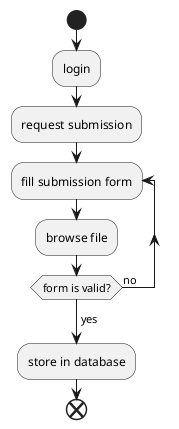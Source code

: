 @startuml
start

:login;

:request submission;

repeat :fill submission form;

:browse file;

repeat while (form is valid?) is (no)
->yes;

:store in database;

end


@enduml
